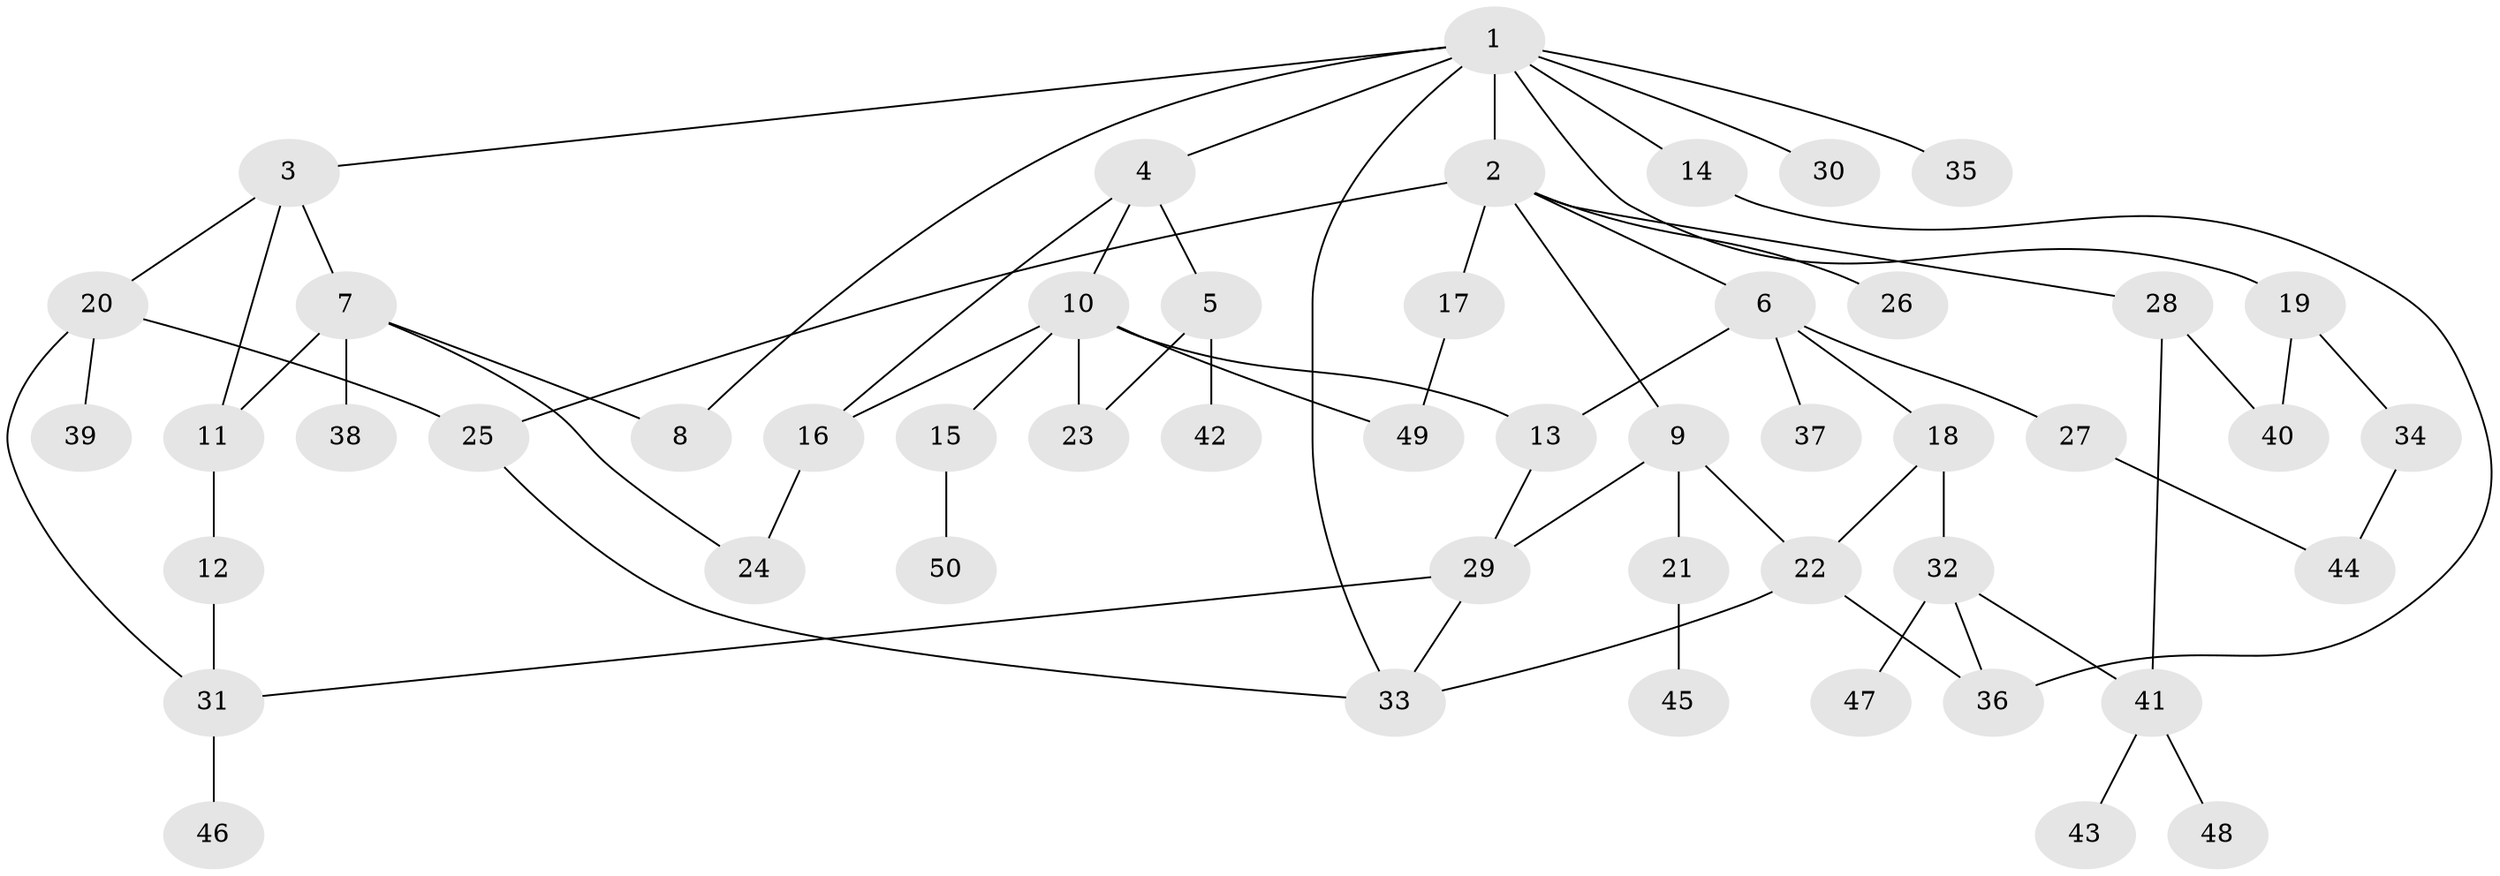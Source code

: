 // Generated by graph-tools (version 1.1) at 2025/10/02/27/25 16:10:54]
// undirected, 50 vertices, 69 edges
graph export_dot {
graph [start="1"]
  node [color=gray90,style=filled];
  1;
  2;
  3;
  4;
  5;
  6;
  7;
  8;
  9;
  10;
  11;
  12;
  13;
  14;
  15;
  16;
  17;
  18;
  19;
  20;
  21;
  22;
  23;
  24;
  25;
  26;
  27;
  28;
  29;
  30;
  31;
  32;
  33;
  34;
  35;
  36;
  37;
  38;
  39;
  40;
  41;
  42;
  43;
  44;
  45;
  46;
  47;
  48;
  49;
  50;
  1 -- 2;
  1 -- 3;
  1 -- 4;
  1 -- 8;
  1 -- 14;
  1 -- 19;
  1 -- 30;
  1 -- 33;
  1 -- 35;
  2 -- 6;
  2 -- 9;
  2 -- 17;
  2 -- 26;
  2 -- 28;
  2 -- 25;
  3 -- 7;
  3 -- 11;
  3 -- 20;
  4 -- 5;
  4 -- 10;
  4 -- 16;
  5 -- 42;
  5 -- 23;
  6 -- 18;
  6 -- 27;
  6 -- 37;
  6 -- 13;
  7 -- 24;
  7 -- 38;
  7 -- 11;
  7 -- 8;
  9 -- 21;
  9 -- 22;
  9 -- 29;
  10 -- 13;
  10 -- 15;
  10 -- 23;
  10 -- 49;
  10 -- 16;
  11 -- 12;
  12 -- 31;
  13 -- 29;
  14 -- 36;
  15 -- 50;
  16 -- 24;
  17 -- 49;
  18 -- 32;
  18 -- 22;
  19 -- 34;
  19 -- 40;
  20 -- 25;
  20 -- 31;
  20 -- 39;
  21 -- 45;
  22 -- 33;
  22 -- 36;
  25 -- 33;
  27 -- 44;
  28 -- 41;
  28 -- 40;
  29 -- 31;
  29 -- 33;
  31 -- 46;
  32 -- 36;
  32 -- 41;
  32 -- 47;
  34 -- 44;
  41 -- 43;
  41 -- 48;
}
